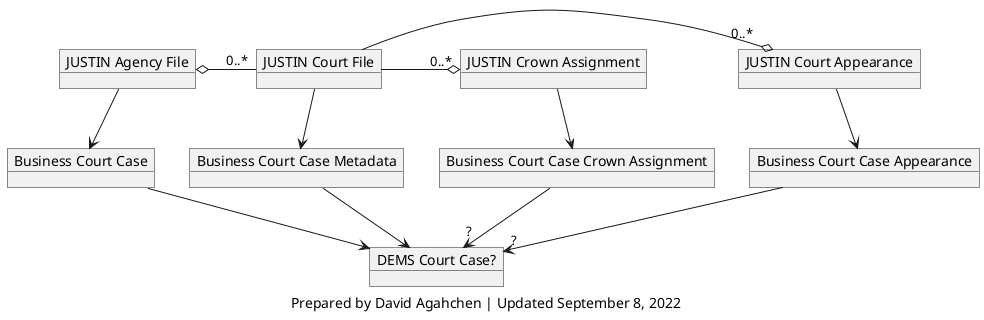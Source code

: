 @startuml ccm_business_objects

object "JUSTIN Agency File" as justin_agency_file
object "JUSTIN Court File" as justin_court_file
object "JUSTIN Court Appearance" as justin_appearance
object "JUSTIN Crown Assignment" as justin_crown_assignment
object "Business Court Case" as business_court_case
object "Business Court Case Metadata" as business_court_case_metadata
object "Business Court Case Appearance" as business_court_case_appearance
object "Business Court Case Crown Assignment" as business_court_case_crown_assignment
object "DEMS Court Case?" as dems_court_case

justin_agency_file o- "0..*"  justin_court_file
justin_court_file -o "0..*" justin_appearance
justin_court_file -o "0..*" justin_crown_assignment
justin_agency_file --> business_court_case
justin_court_file --> business_court_case_metadata
justin_crown_assignment --> business_court_case_crown_assignment
justin_appearance --> business_court_case_appearance
business_court_case --> dems_court_case
business_court_case_metadata --> dems_court_case
business_court_case_appearance --> "?" dems_court_case
business_court_case_crown_assignment --> "?" dems_court_case

caption
Prepared by David Agahchen | Updated September 8, 2022
end caption

@enduml